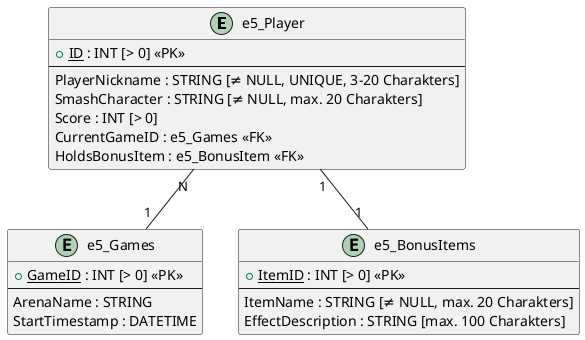 @startuml
entity e5_Player {
    + <u>ID</u> : INT [> 0] <<PK>>
    --
    PlayerNickname : STRING [≠ NULL, UNIQUE, 3-20 Charakters]
    SmashCharacter : STRING [≠ NULL, max. 20 Charakters]
    Score : INT [> 0]
    CurrentGameID : e5_Games <<FK>>
    HoldsBonusItem : e5_BonusItem <<FK>>
}

entity e5_Games {
    + <u>GameID</u> : INT [> 0] <<PK>>
    --
    ArenaName : STRING
    StartTimestamp : DATETIME
}

entity e5_BonusItems {
    + <u>ItemID</u> : INT [> 0] <<PK>>
    --
    ItemName : STRING [≠ NULL, max. 20 Charakters]
    EffectDescription : STRING [max. 100 Charakters]
}

e5_Player "N" -- "1" e5_Games
e5_Player "1" -- "1" e5_BonusItems
@enduml
